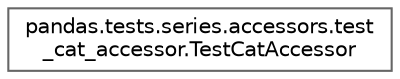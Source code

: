 digraph "Graphical Class Hierarchy"
{
 // LATEX_PDF_SIZE
  bgcolor="transparent";
  edge [fontname=Helvetica,fontsize=10,labelfontname=Helvetica,labelfontsize=10];
  node [fontname=Helvetica,fontsize=10,shape=box,height=0.2,width=0.4];
  rankdir="LR";
  Node0 [id="Node000000",label="pandas.tests.series.accessors.test\l_cat_accessor.TestCatAccessor",height=0.2,width=0.4,color="grey40", fillcolor="white", style="filled",URL="$d1/df8/classpandas_1_1tests_1_1series_1_1accessors_1_1test__cat__accessor_1_1TestCatAccessor.html",tooltip=" "];
}

